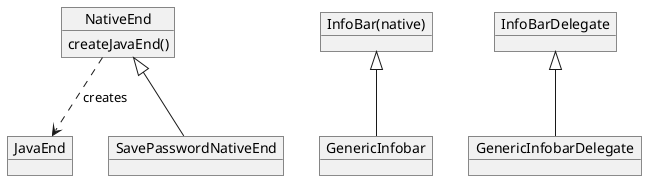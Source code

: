 @startuml
object NativeEnd {
  createJavaEnd()
}
object JavaEnd

object "InfoBar(native)" as InfoBar_N
object InfoBarDelegate

object GenericInfobar
object GenericInfobarDelegate

object SavePasswordNativeEnd

InfoBar_N <|-- GenericInfobar
InfoBarDelegate <|-- GenericInfobarDelegate
NativeEnd ..> JavaEnd : creates
NativeEnd <|-- SavePasswordNativeEnd
@enduml